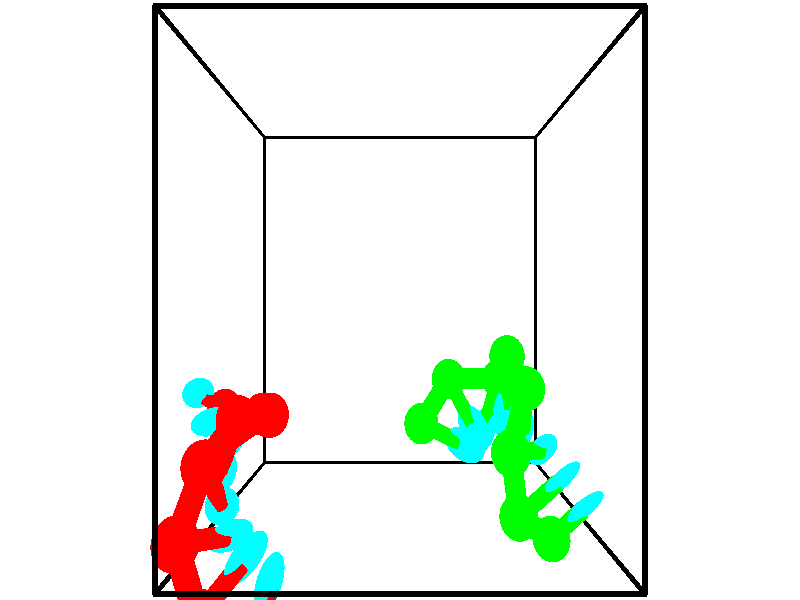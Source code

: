 // switches for output
#declare DRAW_BASES = 1; // possible values are 0, 1; only relevant for DNA ribbons
#declare DRAW_BASES_TYPE = 3; // possible values are 1, 2, 3; only relevant for DNA ribbons
#declare DRAW_FOG = 0; // set to 1 to enable fog

#include "colors.inc"

#include "transforms.inc"
background { rgb <1, 1, 1>}

#default {
   normal{
       ripples 0.25
       frequency 0.20
       turbulence 0.2
       lambda 5
   }
	finish {
		phong 0.1
		phong_size 40.
	}
}

// original window dimensions: 1024x640


// camera settings

camera {
	sky <-0, 1, 0>
	up <-0, 1, 0>
	right 1.6 * <1, 0, 0>
	location <2.5, 2.5, 11.1562>
	look_at <2.5, 2.5, 2.5>
	direction <0, 0, -8.6562>
	angle 67.0682
}


# declare cpy_camera_pos = <2.5, 2.5, 11.1562>;
# if (DRAW_FOG = 1)
fog {
	fog_type 2
	up vnormalize(cpy_camera_pos)
	color rgbt<1,1,1,0.3>
	distance 1e-5
	fog_alt 3e-3
	fog_offset 4
}
# end


// LIGHTS

# declare lum = 6;
global_settings {
	ambient_light rgb lum * <0.05, 0.05, 0.05>
	max_trace_level 15
}# declare cpy_direct_light_amount = 0.25;
light_source
{	1000 * <-1, -1, 1>,
	rgb lum * cpy_direct_light_amount
	parallel
}

light_source
{	1000 * <1, 1, -1>,
	rgb lum * cpy_direct_light_amount
	parallel
}

// strand 0

// nucleotide -1

// particle -1
sphere {
	<0.944992, -0.701979, 4.507997> 0.250000
	pigment { color rgbt <1,0,0,0> }
	no_shadow
}
cylinder {
	<1.030418, -0.320999, 4.594925>,  <1.081674, -0.092411, 4.647082>, 0.100000
	pigment { color rgbt <1,0,0,0> }
	no_shadow
}
cylinder {
	<1.030418, -0.320999, 4.594925>,  <0.944992, -0.701979, 4.507997>, 0.100000
	pigment { color rgbt <1,0,0,0> }
	no_shadow
}

// particle -1
sphere {
	<1.030418, -0.320999, 4.594925> 0.100000
	pigment { color rgbt <1,0,0,0> }
	no_shadow
}
sphere {
	0, 1
	scale<0.080000,0.200000,0.300000>
	matrix <-0.799748, 0.298210, -0.521032,
		-0.561064, -0.062527, 0.825408,
		0.213566, 0.952450, 0.217321,
		1.094488, -0.035264, 4.660121>
	pigment { color rgbt <0,1,1,0> }
	no_shadow
}
cylinder {
	<0.299489, -0.379716, 4.605302>,  <0.944992, -0.701979, 4.507997>, 0.130000
	pigment { color rgbt <1,0,0,0> }
	no_shadow
}

// nucleotide -1

// particle -1
sphere {
	<0.299489, -0.379716, 4.605302> 0.250000
	pigment { color rgbt <1,0,0,0> }
	no_shadow
}
cylinder {
	<0.563782, -0.119522, 4.455475>,  <0.722357, 0.036594, 4.365578>, 0.100000
	pigment { color rgbt <1,0,0,0> }
	no_shadow
}
cylinder {
	<0.563782, -0.119522, 4.455475>,  <0.299489, -0.379716, 4.605302>, 0.100000
	pigment { color rgbt <1,0,0,0> }
	no_shadow
}

// particle -1
sphere {
	<0.563782, -0.119522, 4.455475> 0.100000
	pigment { color rgbt <1,0,0,0> }
	no_shadow
}
sphere {
	0, 1
	scale<0.080000,0.200000,0.300000>
	matrix <-0.675362, 0.297392, -0.674866,
		-0.327597, 0.698875, 0.635810,
		0.660732, 0.650486, -0.374569,
		0.762001, 0.075624, 4.343104>
	pigment { color rgbt <0,1,1,0> }
	no_shadow
}
cylinder {
	<0.083071, 0.311558, 4.657994>,  <0.299489, -0.379716, 4.605302>, 0.130000
	pigment { color rgbt <1,0,0,0> }
	no_shadow
}

// nucleotide -1

// particle -1
sphere {
	<0.083071, 0.311558, 4.657994> 0.250000
	pigment { color rgbt <1,0,0,0> }
	no_shadow
}
cylinder {
	<0.338280, 0.255280, 4.355171>,  <0.491405, 0.221513, 4.173478>, 0.100000
	pigment { color rgbt <1,0,0,0> }
	no_shadow
}
cylinder {
	<0.338280, 0.255280, 4.355171>,  <0.083071, 0.311558, 4.657994>, 0.100000
	pigment { color rgbt <1,0,0,0> }
	no_shadow
}

// particle -1
sphere {
	<0.338280, 0.255280, 4.355171> 0.100000
	pigment { color rgbt <1,0,0,0> }
	no_shadow
}
sphere {
	0, 1
	scale<0.080000,0.200000,0.300000>
	matrix <-0.598275, 0.528375, -0.602401,
		0.484765, 0.837272, 0.252940,
		0.638021, -0.140695, -0.757056,
		0.529686, 0.213071, 4.128054>
	pigment { color rgbt <0,1,1,0> }
	no_shadow
}
cylinder {
	<0.279572, 0.929685, 4.322556>,  <0.083071, 0.311558, 4.657994>, 0.130000
	pigment { color rgbt <1,0,0,0> }
	no_shadow
}

// nucleotide -1

// particle -1
sphere {
	<0.279572, 0.929685, 4.322556> 0.250000
	pigment { color rgbt <1,0,0,0> }
	no_shadow
}
cylinder {
	<0.318954, 0.638000, 4.051689>,  <0.342584, 0.462990, 3.889169>, 0.100000
	pigment { color rgbt <1,0,0,0> }
	no_shadow
}
cylinder {
	<0.318954, 0.638000, 4.051689>,  <0.279572, 0.929685, 4.322556>, 0.100000
	pigment { color rgbt <1,0,0,0> }
	no_shadow
}

// particle -1
sphere {
	<0.318954, 0.638000, 4.051689> 0.100000
	pigment { color rgbt <1,0,0,0> }
	no_shadow
}
sphere {
	0, 1
	scale<0.080000,0.200000,0.300000>
	matrix <-0.523329, 0.540841, -0.658497,
		0.846424, 0.419215, -0.328369,
		0.098457, -0.729212, -0.677168,
		0.348491, 0.419237, 3.848539>
	pigment { color rgbt <0,1,1,0> }
	no_shadow
}
cylinder {
	<0.510617, 1.282657, 3.789059>,  <0.279572, 0.929685, 4.322556>, 0.130000
	pigment { color rgbt <1,0,0,0> }
	no_shadow
}

// nucleotide -1

// particle -1
sphere {
	<0.510617, 1.282657, 3.789059> 0.250000
	pigment { color rgbt <1,0,0,0> }
	no_shadow
}
cylinder {
	<0.351509, 0.939835, 3.658073>,  <0.256045, 0.734141, 3.579482>, 0.100000
	pigment { color rgbt <1,0,0,0> }
	no_shadow
}
cylinder {
	<0.351509, 0.939835, 3.658073>,  <0.510617, 1.282657, 3.789059>, 0.100000
	pigment { color rgbt <1,0,0,0> }
	no_shadow
}

// particle -1
sphere {
	<0.351509, 0.939835, 3.658073> 0.100000
	pigment { color rgbt <1,0,0,0> }
	no_shadow
}
sphere {
	0, 1
	scale<0.080000,0.200000,0.300000>
	matrix <-0.294901, 0.457408, -0.838935,
		0.868800, -0.237132, -0.434689,
		-0.397768, -0.857057, -0.327465,
		0.232178, 0.682718, 3.559834>
	pigment { color rgbt <0,1,1,0> }
	no_shadow
}
cylinder {
	<0.763735, 1.219223, 3.101868>,  <0.510617, 1.282657, 3.789059>, 0.130000
	pigment { color rgbt <1,0,0,0> }
	no_shadow
}

// nucleotide -1

// particle -1
sphere {
	<0.763735, 1.219223, 3.101868> 0.250000
	pigment { color rgbt <1,0,0,0> }
	no_shadow
}
cylinder {
	<0.417473, 1.024811, 3.149895>,  <0.209716, 0.908164, 3.178711>, 0.100000
	pigment { color rgbt <1,0,0,0> }
	no_shadow
}
cylinder {
	<0.417473, 1.024811, 3.149895>,  <0.763735, 1.219223, 3.101868>, 0.100000
	pigment { color rgbt <1,0,0,0> }
	no_shadow
}

// particle -1
sphere {
	<0.417473, 1.024811, 3.149895> 0.100000
	pigment { color rgbt <1,0,0,0> }
	no_shadow
}
sphere {
	0, 1
	scale<0.080000,0.200000,0.300000>
	matrix <-0.396646, 0.519491, -0.756836,
		0.305471, -0.702783, -0.642482,
		-0.865656, -0.486030, 0.120067,
		0.157776, 0.879002, 3.185915>
	pigment { color rgbt <0,1,1,0> }
	no_shadow
}
cylinder {
	<0.501100, 1.130345, 2.468089>,  <0.763735, 1.219223, 3.101868>, 0.130000
	pigment { color rgbt <1,0,0,0> }
	no_shadow
}

// nucleotide -1

// particle -1
sphere {
	<0.501100, 1.130345, 2.468089> 0.250000
	pigment { color rgbt <1,0,0,0> }
	no_shadow
}
cylinder {
	<0.177795, 1.117676, 2.703278>,  <-0.016187, 1.110075, 2.844391>, 0.100000
	pigment { color rgbt <1,0,0,0> }
	no_shadow
}
cylinder {
	<0.177795, 1.117676, 2.703278>,  <0.501100, 1.130345, 2.468089>, 0.100000
	pigment { color rgbt <1,0,0,0> }
	no_shadow
}

// particle -1
sphere {
	<0.177795, 1.117676, 2.703278> 0.100000
	pigment { color rgbt <1,0,0,0> }
	no_shadow
}
sphere {
	0, 1
	scale<0.080000,0.200000,0.300000>
	matrix <-0.516532, 0.517519, -0.682180,
		-0.282681, -0.855085, -0.434650,
		-0.808261, -0.031672, 0.587971,
		-0.064683, 1.108174, 2.879669>
	pigment { color rgbt <0,1,1,0> }
	no_shadow
}
cylinder {
	<-0.151535, 1.127687, 2.025995>,  <0.501100, 1.130345, 2.468089>, 0.130000
	pigment { color rgbt <1,0,0,0> }
	no_shadow
}

// nucleotide -1

// particle -1
sphere {
	<-0.151535, 1.127687, 2.025995> 0.250000
	pigment { color rgbt <1,0,0,0> }
	no_shadow
}
cylinder {
	<-0.260124, 1.286087, 2.376877>,  <-0.325278, 1.381127, 2.587406>, 0.100000
	pigment { color rgbt <1,0,0,0> }
	no_shadow
}
cylinder {
	<-0.260124, 1.286087, 2.376877>,  <-0.151535, 1.127687, 2.025995>, 0.100000
	pigment { color rgbt <1,0,0,0> }
	no_shadow
}

// particle -1
sphere {
	<-0.260124, 1.286087, 2.376877> 0.100000
	pigment { color rgbt <1,0,0,0> }
	no_shadow
}
sphere {
	0, 1
	scale<0.080000,0.200000,0.300000>
	matrix <-0.682894, 0.563000, -0.465496,
		-0.678202, -0.725407, 0.117587,
		-0.271473, 0.396000, 0.877204,
		-0.341566, 1.404887, 2.640038>
	pigment { color rgbt <0,1,1,0> }
	no_shadow
}
// strand 1

// nucleotide -1

// particle -1
sphere {
	<2.814215, 0.990700, 2.309960> 0.250000
	pigment { color rgbt <0,1,0,0> }
	no_shadow
}
cylinder {
	<3.160397, 0.873947, 2.472832>,  <3.368105, 0.803895, 2.570555>, 0.100000
	pigment { color rgbt <0,1,0,0> }
	no_shadow
}
cylinder {
	<3.160397, 0.873947, 2.472832>,  <2.814215, 0.990700, 2.309960>, 0.100000
	pigment { color rgbt <0,1,0,0> }
	no_shadow
}

// particle -1
sphere {
	<3.160397, 0.873947, 2.472832> 0.100000
	pigment { color rgbt <0,1,0,0> }
	no_shadow
}
sphere {
	0, 1
	scale<0.080000,0.200000,0.300000>
	matrix <0.438210, 0.047109, -0.897638,
		0.242823, 0.955293, 0.168676,
		0.865453, -0.291882, 0.407180,
		3.420033, 0.786382, 2.594986>
	pigment { color rgbt <0,1,1,0> }
	no_shadow
}
cylinder {
	<3.228028, 1.512412, 2.093612>,  <2.814215, 0.990700, 2.309960>, 0.130000
	pigment { color rgbt <0,1,0,0> }
	no_shadow
}

// nucleotide -1

// particle -1
sphere {
	<3.228028, 1.512412, 2.093612> 0.250000
	pigment { color rgbt <0,1,0,0> }
	no_shadow
}
cylinder {
	<3.434517, 1.178024, 2.168091>,  <3.558410, 0.977392, 2.212778>, 0.100000
	pigment { color rgbt <0,1,0,0> }
	no_shadow
}
cylinder {
	<3.434517, 1.178024, 2.168091>,  <3.228028, 1.512412, 2.093612>, 0.100000
	pigment { color rgbt <0,1,0,0> }
	no_shadow
}

// particle -1
sphere {
	<3.434517, 1.178024, 2.168091> 0.100000
	pigment { color rgbt <0,1,0,0> }
	no_shadow
}
sphere {
	0, 1
	scale<0.080000,0.200000,0.300000>
	matrix <0.325555, -0.009553, -0.945475,
		0.792167, 0.548692, 0.267223,
		0.516222, -0.835970, 0.186198,
		3.589384, 0.927233, 2.223950>
	pigment { color rgbt <0,1,1,0> }
	no_shadow
}
cylinder {
	<4.014859, 1.491583, 1.852275>,  <3.228028, 1.512412, 2.093612>, 0.130000
	pigment { color rgbt <0,1,0,0> }
	no_shadow
}

// nucleotide -1

// particle -1
sphere {
	<4.014859, 1.491583, 1.852275> 0.250000
	pigment { color rgbt <0,1,0,0> }
	no_shadow
}
cylinder {
	<3.875248, 1.118011, 1.883148>,  <3.791481, 0.893869, 1.901672>, 0.100000
	pigment { color rgbt <0,1,0,0> }
	no_shadow
}
cylinder {
	<3.875248, 1.118011, 1.883148>,  <4.014859, 1.491583, 1.852275>, 0.100000
	pigment { color rgbt <0,1,0,0> }
	no_shadow
}

// particle -1
sphere {
	<3.875248, 1.118011, 1.883148> 0.100000
	pigment { color rgbt <0,1,0,0> }
	no_shadow
}
sphere {
	0, 1
	scale<0.080000,0.200000,0.300000>
	matrix <0.540676, -0.267962, -0.797412,
		0.765408, -0.236588, 0.598479,
		-0.349027, -0.933929, 0.077183,
		3.770540, 0.837833, 1.906303>
	pigment { color rgbt <0,1,1,0> }
	no_shadow
}
cylinder {
	<4.035843, 1.828158, 2.489606>,  <4.014859, 1.491583, 1.852275>, 0.130000
	pigment { color rgbt <0,1,0,0> }
	no_shadow
}

// nucleotide -1

// particle -1
sphere {
	<4.035843, 1.828158, 2.489606> 0.250000
	pigment { color rgbt <0,1,0,0> }
	no_shadow
}
cylinder {
	<4.013508, 1.432800, 2.433098>,  <4.000106, 1.195585, 2.399193>, 0.100000
	pigment { color rgbt <0,1,0,0> }
	no_shadow
}
cylinder {
	<4.013508, 1.432800, 2.433098>,  <4.035843, 1.828158, 2.489606>, 0.100000
	pigment { color rgbt <0,1,0,0> }
	no_shadow
}

// particle -1
sphere {
	<4.013508, 1.432800, 2.433098> 0.100000
	pigment { color rgbt <0,1,0,0> }
	no_shadow
}
sphere {
	0, 1
	scale<0.080000,0.200000,0.300000>
	matrix <0.613576, -0.145590, 0.776098,
		-0.787659, -0.043343, 0.614585,
		-0.055839, -0.988395, -0.141269,
		3.996756, 1.136282, 2.390717>
	pigment { color rgbt <0,1,1,0> }
	no_shadow
}
cylinder {
	<4.168277, 1.519327, 3.152615>,  <4.035843, 1.828158, 2.489606>, 0.130000
	pigment { color rgbt <0,1,0,0> }
	no_shadow
}

// nucleotide -1

// particle -1
sphere {
	<4.168277, 1.519327, 3.152615> 0.250000
	pigment { color rgbt <0,1,0,0> }
	no_shadow
}
cylinder {
	<4.196190, 1.201645, 2.911163>,  <4.212937, 1.011036, 2.766292>, 0.100000
	pigment { color rgbt <0,1,0,0> }
	no_shadow
}
cylinder {
	<4.196190, 1.201645, 2.911163>,  <4.168277, 1.519327, 3.152615>, 0.100000
	pigment { color rgbt <0,1,0,0> }
	no_shadow
}

// particle -1
sphere {
	<4.196190, 1.201645, 2.911163> 0.100000
	pigment { color rgbt <0,1,0,0> }
	no_shadow
}
sphere {
	0, 1
	scale<0.080000,0.200000,0.300000>
	matrix <0.577031, -0.461462, 0.673861,
		-0.813735, -0.395336, 0.426080,
		0.069782, -0.794205, -0.603629,
		4.217124, 0.963383, 2.730075>
	pigment { color rgbt <0,1,1,0> }
	no_shadow
}
cylinder {
	<3.907741, 0.877303, 3.493688>,  <4.168277, 1.519327, 3.152615>, 0.130000
	pigment { color rgbt <0,1,0,0> }
	no_shadow
}

// nucleotide -1

// particle -1
sphere {
	<3.907741, 0.877303, 3.493688> 0.250000
	pigment { color rgbt <0,1,0,0> }
	no_shadow
}
cylinder {
	<4.202675, 0.844788, 3.225441>,  <4.379635, 0.825278, 3.064493>, 0.100000
	pigment { color rgbt <0,1,0,0> }
	no_shadow
}
cylinder {
	<4.202675, 0.844788, 3.225441>,  <3.907741, 0.877303, 3.493688>, 0.100000
	pigment { color rgbt <0,1,0,0> }
	no_shadow
}

// particle -1
sphere {
	<4.202675, 0.844788, 3.225441> 0.100000
	pigment { color rgbt <0,1,0,0> }
	no_shadow
}
sphere {
	0, 1
	scale<0.080000,0.200000,0.300000>
	matrix <0.583770, -0.422867, 0.693106,
		-0.339923, -0.902538, -0.264342,
		0.737337, -0.081288, -0.670617,
		4.423876, 0.820401, 3.024256>
	pigment { color rgbt <0,1,1,0> }
	no_shadow
}
cylinder {
	<4.051555, 0.131976, 3.271987>,  <3.907741, 0.877303, 3.493688>, 0.130000
	pigment { color rgbt <0,1,0,0> }
	no_shadow
}

// nucleotide -1

// particle -1
sphere {
	<4.051555, 0.131976, 3.271987> 0.250000
	pigment { color rgbt <0,1,0,0> }
	no_shadow
}
cylinder {
	<4.377724, 0.362289, 3.248123>,  <4.573425, 0.500477, 3.233805>, 0.100000
	pigment { color rgbt <0,1,0,0> }
	no_shadow
}
cylinder {
	<4.377724, 0.362289, 3.248123>,  <4.051555, 0.131976, 3.271987>, 0.100000
	pigment { color rgbt <0,1,0,0> }
	no_shadow
}

// particle -1
sphere {
	<4.377724, 0.362289, 3.248123> 0.100000
	pigment { color rgbt <0,1,0,0> }
	no_shadow
}
sphere {
	0, 1
	scale<0.080000,0.200000,0.300000>
	matrix <0.496174, -0.642132, 0.584362,
		0.298157, -0.506103, -0.809297,
		0.815423, 0.575784, -0.059659,
		4.622351, 0.535024, 3.230225>
	pigment { color rgbt <0,1,1,0> }
	no_shadow
}
cylinder {
	<4.556232, -0.203713, 2.958273>,  <4.051555, 0.131976, 3.271987>, 0.130000
	pigment { color rgbt <0,1,0,0> }
	no_shadow
}

// nucleotide -1

// particle -1
sphere {
	<4.556232, -0.203713, 2.958273> 0.250000
	pigment { color rgbt <0,1,0,0> }
	no_shadow
}
cylinder {
	<4.750751, 0.064850, 3.181961>,  <4.867463, 0.225987, 3.316174>, 0.100000
	pigment { color rgbt <0,1,0,0> }
	no_shadow
}
cylinder {
	<4.750751, 0.064850, 3.181961>,  <4.556232, -0.203713, 2.958273>, 0.100000
	pigment { color rgbt <0,1,0,0> }
	no_shadow
}

// particle -1
sphere {
	<4.750751, 0.064850, 3.181961> 0.100000
	pigment { color rgbt <0,1,0,0> }
	no_shadow
}
sphere {
	0, 1
	scale<0.080000,0.200000,0.300000>
	matrix <0.398774, -0.739987, 0.541663,
		0.777492, -0.040407, -0.627593,
		0.486298, 0.671407, 0.559220,
		4.896641, 0.266272, 3.349727>
	pigment { color rgbt <0,1,1,0> }
	no_shadow
}
// box output
cylinder {
	<0.000000, 0.000000, 0.000000>,  <5.000000, 0.000000, 0.000000>, 0.025000
	pigment { color rgbt <0,0,0,0> }
	no_shadow
}
cylinder {
	<0.000000, 0.000000, 0.000000>,  <0.000000, 5.000000, 0.000000>, 0.025000
	pigment { color rgbt <0,0,0,0> }
	no_shadow
}
cylinder {
	<0.000000, 0.000000, 0.000000>,  <0.000000, 0.000000, 5.000000>, 0.025000
	pigment { color rgbt <0,0,0,0> }
	no_shadow
}
cylinder {
	<5.000000, 5.000000, 5.000000>,  <0.000000, 5.000000, 5.000000>, 0.025000
	pigment { color rgbt <0,0,0,0> }
	no_shadow
}
cylinder {
	<5.000000, 5.000000, 5.000000>,  <5.000000, 0.000000, 5.000000>, 0.025000
	pigment { color rgbt <0,0,0,0> }
	no_shadow
}
cylinder {
	<5.000000, 5.000000, 5.000000>,  <5.000000, 5.000000, 0.000000>, 0.025000
	pigment { color rgbt <0,0,0,0> }
	no_shadow
}
cylinder {
	<0.000000, 0.000000, 5.000000>,  <0.000000, 5.000000, 5.000000>, 0.025000
	pigment { color rgbt <0,0,0,0> }
	no_shadow
}
cylinder {
	<0.000000, 0.000000, 5.000000>,  <5.000000, 0.000000, 5.000000>, 0.025000
	pigment { color rgbt <0,0,0,0> }
	no_shadow
}
cylinder {
	<5.000000, 5.000000, 0.000000>,  <0.000000, 5.000000, 0.000000>, 0.025000
	pigment { color rgbt <0,0,0,0> }
	no_shadow
}
cylinder {
	<5.000000, 5.000000, 0.000000>,  <5.000000, 0.000000, 0.000000>, 0.025000
	pigment { color rgbt <0,0,0,0> }
	no_shadow
}
cylinder {
	<5.000000, 0.000000, 5.000000>,  <5.000000, 0.000000, 0.000000>, 0.025000
	pigment { color rgbt <0,0,0,0> }
	no_shadow
}
cylinder {
	<0.000000, 5.000000, 0.000000>,  <0.000000, 5.000000, 5.000000>, 0.025000
	pigment { color rgbt <0,0,0,0> }
	no_shadow
}
// end of box output
